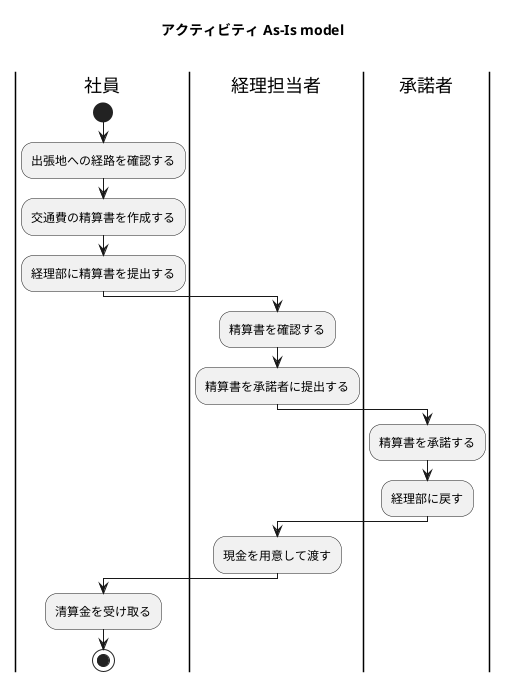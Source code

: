 @startuml as-is.png
skinparam monochrome true
skinparam defaultFontName Ricty
skinparam shadowing false
hide footbox
skinparam classAttributeIconSize 0

title アクティビティ As-Is model\n

|社員|
start
:出張地への経路を確認する;
:交通費の精算書を作成する;
:経理部に精算書を提出する;
|経理担当者|
:精算書を確認する;
:精算書を承諾者に提出する;
|承諾者|
:精算書を承諾する;
:経理部に戻す;
|経理担当者|
:現金を用意して渡す;
|社員|
:清算金を受け取る;
stop

@enduml
